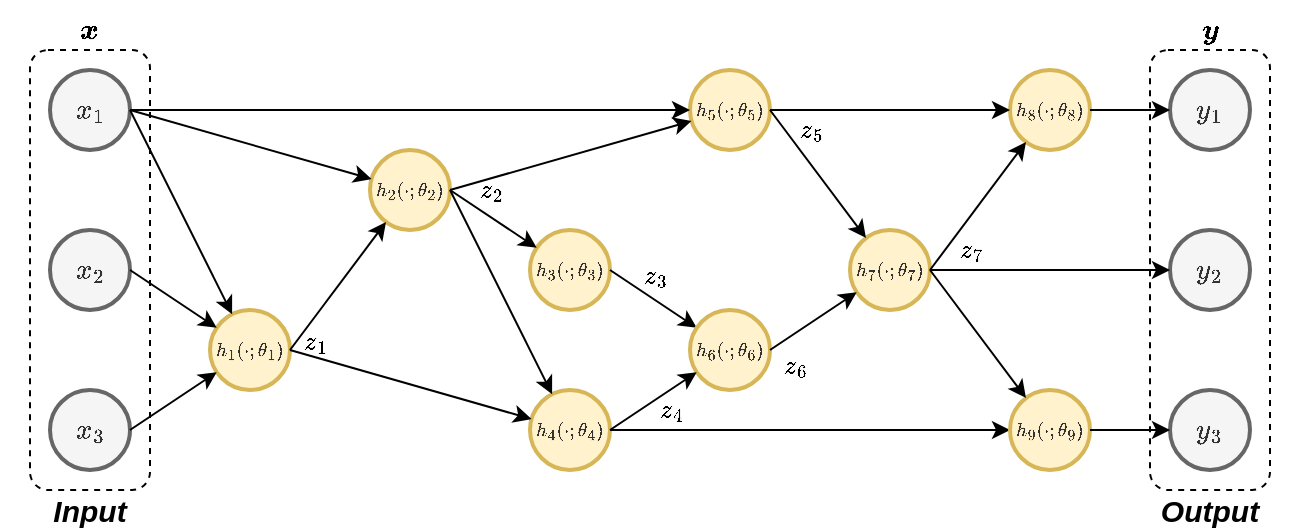<mxfile version="13.10.0" type="device"><diagram id="80QRtnknpbN66RpkuwWE" name="Page-1"><mxGraphModel dx="771" dy="482" grid="1" gridSize="10" guides="0" tooltips="1" connect="1" arrows="0" fold="1" page="1" pageScale="1" pageWidth="850" pageHeight="1100" math="1" shadow="0"><root><mxCell id="0"/><mxCell id="1" parent="0"/><mxCell id="U2XmFZdp4ImVremiaSyN-43" value="" style="rounded=1;whiteSpace=wrap;html=1;fillColor=none;dashed=1;" parent="1" vertex="1"><mxGeometry x="710" y="110" width="60" height="220" as="geometry"/></mxCell><mxCell id="U2XmFZdp4ImVremiaSyN-33" value="" style="rounded=1;whiteSpace=wrap;html=1;fillColor=none;dashed=1;" parent="1" vertex="1"><mxGeometry x="150" y="110" width="60" height="220" as="geometry"/></mxCell><mxCell id="U2XmFZdp4ImVremiaSyN-1" value="&lt;span style=&quot;color: rgb(51 , 51 , 51)&quot;&gt;\(h_5(\cdot;\theta_5)\)&lt;/span&gt;" style="ellipse;whiteSpace=wrap;html=1;aspect=fixed;fillColor=#fff2cc;strokeColor=#d6b656;strokeWidth=2;fontSize=8;" parent="1" vertex="1"><mxGeometry x="480" y="120" width="40" height="40" as="geometry"/></mxCell><mxCell id="U2XmFZdp4ImVremiaSyN-2" value="&lt;span style=&quot;color: rgb(51 , 51 , 51)&quot;&gt;\(h_7(\cdot;\theta_7)\)&lt;/span&gt;" style="ellipse;whiteSpace=wrap;html=1;aspect=fixed;fillColor=#fff2cc;strokeColor=#d6b656;strokeWidth=2;fontSize=8;" parent="1" vertex="1"><mxGeometry x="560" y="200" width="40" height="40" as="geometry"/></mxCell><mxCell id="U2XmFZdp4ImVremiaSyN-3" value="&lt;span style=&quot;color: rgb(51 , 51 , 51)&quot;&gt;\(h_4(\cdot;\theta_4)\)&lt;/span&gt;" style="ellipse;whiteSpace=wrap;html=1;aspect=fixed;fillColor=#fff2cc;strokeColor=#d6b656;strokeWidth=2;fontSize=8;" parent="1" vertex="1"><mxGeometry x="400" y="280" width="40" height="40" as="geometry"/></mxCell><mxCell id="U2XmFZdp4ImVremiaSyN-4" value="&lt;span style=&quot;color: rgb(51 , 51 , 51)&quot;&gt;\(h_2(\cdot;\theta_2)\)&lt;/span&gt;" style="ellipse;whiteSpace=wrap;html=1;aspect=fixed;fillColor=#fff2cc;strokeColor=#d6b656;strokeWidth=2;fontSize=8;" parent="1" vertex="1"><mxGeometry x="320" y="160" width="40" height="40" as="geometry"/></mxCell><mxCell id="U2XmFZdp4ImVremiaSyN-5" value="&lt;span style=&quot;color: rgb(51 , 51 , 51)&quot;&gt;\(h_1(\cdot;\theta_1)\)&lt;/span&gt;" style="ellipse;whiteSpace=wrap;html=1;aspect=fixed;fillColor=#fff2cc;strokeColor=#d6b656;strokeWidth=2;fontSize=8;" parent="1" vertex="1"><mxGeometry x="240" y="240" width="40" height="40" as="geometry"/></mxCell><mxCell id="U2XmFZdp4ImVremiaSyN-7" value="\(x_1\)" style="ellipse;whiteSpace=wrap;html=1;aspect=fixed;fillColor=#f5f5f5;strokeColor=#666666;strokeWidth=2;fontColor=#333333;" parent="1" vertex="1"><mxGeometry x="160" y="120" width="40" height="40" as="geometry"/></mxCell><mxCell id="U2XmFZdp4ImVremiaSyN-8" value="\(x_2\)" style="ellipse;whiteSpace=wrap;html=1;aspect=fixed;fillColor=#f5f5f5;strokeColor=#666666;strokeWidth=2;fontColor=#333333;" parent="1" vertex="1"><mxGeometry x="160" y="200" width="40" height="40" as="geometry"/></mxCell><mxCell id="U2XmFZdp4ImVremiaSyN-9" value="\(x_3\)" style="ellipse;whiteSpace=wrap;html=1;aspect=fixed;fillColor=#f5f5f5;strokeColor=#666666;strokeWidth=2;fontColor=#333333;" parent="1" vertex="1"><mxGeometry x="160" y="280" width="40" height="40" as="geometry"/></mxCell><mxCell id="U2XmFZdp4ImVremiaSyN-10" value="" style="endArrow=classic;html=1;targetPerimeterSpacing=0;exitX=1;exitY=0.5;exitDx=0;exitDy=0;" parent="1" source="U2XmFZdp4ImVremiaSyN-7" target="U2XmFZdp4ImVremiaSyN-4" edge="1"><mxGeometry width="50" height="50" relative="1" as="geometry"><mxPoint x="230" y="130" as="sourcePoint"/><mxPoint x="210" y="340" as="targetPoint"/></mxGeometry></mxCell><mxCell id="U2XmFZdp4ImVremiaSyN-11" value="" style="endArrow=classic;html=1;targetPerimeterSpacing=0;endSize=6;sourcePerimeterSpacing=0;exitX=1;exitY=0.5;exitDx=0;exitDy=0;" parent="1" source="U2XmFZdp4ImVremiaSyN-5" target="U2XmFZdp4ImVremiaSyN-4" edge="1"><mxGeometry width="50" height="50" relative="1" as="geometry"><mxPoint x="220" y="160" as="sourcePoint"/><mxPoint x="270" y="220" as="targetPoint"/></mxGeometry></mxCell><mxCell id="U2XmFZdp4ImVremiaSyN-13" value="" style="endArrow=classic;html=1;targetPerimeterSpacing=0;endSize=6;sourcePerimeterSpacing=0;exitX=1;exitY=0.5;exitDx=0;exitDy=0;" parent="1" source="U2XmFZdp4ImVremiaSyN-9" target="U2XmFZdp4ImVremiaSyN-5" edge="1"><mxGeometry width="50" height="50" relative="1" as="geometry"><mxPoint x="242" y="310" as="sourcePoint"/><mxPoint x="300.794" y="223.047" as="targetPoint"/></mxGeometry></mxCell><mxCell id="U2XmFZdp4ImVremiaSyN-15" value="" style="endArrow=classic;html=1;targetPerimeterSpacing=0;endSize=6;sourcePerimeterSpacing=0;exitX=1;exitY=0.5;exitDx=0;exitDy=0;" parent="1" source="U2XmFZdp4ImVremiaSyN-7" target="U2XmFZdp4ImVremiaSyN-5" edge="1"><mxGeometry width="50" height="50" relative="1" as="geometry"><mxPoint x="230" y="157" as="sourcePoint"/><mxPoint x="320.794" y="243.047" as="targetPoint"/></mxGeometry></mxCell><mxCell id="U2XmFZdp4ImVremiaSyN-16" value="" style="endArrow=classic;html=1;targetPerimeterSpacing=0;endSize=6;sourcePerimeterSpacing=0;exitX=1;exitY=0.5;exitDx=0;exitDy=0;" parent="1" source="U2XmFZdp4ImVremiaSyN-4" target="U2XmFZdp4ImVremiaSyN-1" edge="1"><mxGeometry x="0.379" y="-3" width="50" height="50" relative="1" as="geometry"><mxPoint x="380" y="160" as="sourcePoint"/><mxPoint x="330.794" y="253.047" as="targetPoint"/><mxPoint as="offset"/></mxGeometry></mxCell><mxCell id="U2XmFZdp4ImVremiaSyN-18" value="" style="endArrow=classic;html=1;targetPerimeterSpacing=0;endSize=6;sourcePerimeterSpacing=0;exitX=1;exitY=0.5;exitDx=0;exitDy=0;" parent="1" source="U2XmFZdp4ImVremiaSyN-4" target="U2XmFZdp4ImVremiaSyN-3" edge="1"><mxGeometry x="0.654" width="50" height="50" relative="1" as="geometry"><mxPoint x="270" y="370" as="sourcePoint"/><mxPoint x="350.794" y="273.047" as="targetPoint"/><mxPoint as="offset"/></mxGeometry></mxCell><mxCell id="U2XmFZdp4ImVremiaSyN-21" value="" style="endArrow=classic;html=1;targetPerimeterSpacing=0;endSize=6;sourcePerimeterSpacing=0;exitX=1;exitY=0.5;exitDx=0;exitDy=0;" parent="1" source="U2XmFZdp4ImVremiaSyN-5" target="U2XmFZdp4ImVremiaSyN-3" edge="1"><mxGeometry width="50" height="50" relative="1" as="geometry"><mxPoint x="340" y="291" as="sourcePoint"/><mxPoint x="380.794" y="303.047" as="targetPoint"/></mxGeometry></mxCell><mxCell id="K4gXTJ-Z7o9fL1l_53ck-3" value="\(z_1\)" style="edgeLabel;html=1;align=center;verticalAlign=middle;resizable=0;points=[];labelBackgroundColor=none;" parent="U2XmFZdp4ImVremiaSyN-21" vertex="1" connectable="0"><mxGeometry x="-0.818" y="1" relative="1" as="geometry"><mxPoint y="-6.62" as="offset"/></mxGeometry></mxCell><mxCell id="U2XmFZdp4ImVremiaSyN-24" value="" style="endArrow=classic;html=1;targetPerimeterSpacing=0;endSize=6;sourcePerimeterSpacing=0;labelBackgroundColor=none;exitX=1;exitY=0.5;exitDx=0;exitDy=0;" parent="1" source="U2XmFZdp4ImVremiaSyN-3" target="U2XmFZdp4ImVremiaSyN-38" edge="1"><mxGeometry x="-0.9" y="-70" width="50" height="50" relative="1" as="geometry"><mxPoint x="330" y="430" as="sourcePoint"/><mxPoint x="410.794" y="333.047" as="targetPoint"/><mxPoint as="offset"/></mxGeometry></mxCell><mxCell id="fLBLay8OypNp9Yt4eg6D-22" value="\(z_4\)" style="edgeLabel;html=1;align=center;verticalAlign=middle;resizable=0;points=[];labelBackgroundColor=none;" parent="U2XmFZdp4ImVremiaSyN-24" vertex="1" connectable="0"><mxGeometry x="-0.844" y="-1" relative="1" as="geometry"><mxPoint x="14.42" y="-11" as="offset"/></mxGeometry></mxCell><mxCell id="U2XmFZdp4ImVremiaSyN-29" value="Input" style="text;html=1;strokeColor=none;fillColor=none;align=center;verticalAlign=middle;whiteSpace=wrap;rounded=0;fontSize=15;fontStyle=3;fontColor=#000000;" parent="1" vertex="1"><mxGeometry x="140" y="330" width="80" height="20" as="geometry"/></mxCell><mxCell id="U2XmFZdp4ImVremiaSyN-34" value="\(\boldsymbol{x}\)" style="text;html=1;strokeColor=none;fillColor=none;align=center;verticalAlign=middle;whiteSpace=wrap;rounded=0;dashed=1;" parent="1" vertex="1"><mxGeometry x="160" y="90" width="40" height="20" as="geometry"/></mxCell><mxCell id="U2XmFZdp4ImVremiaSyN-38" value="&lt;span style=&quot;color: rgb(51 , 51 , 51)&quot;&gt;\(h_9(\cdot;\theta_9)\)&lt;/span&gt;" style="ellipse;whiteSpace=wrap;html=1;aspect=fixed;fillColor=#fff2cc;strokeColor=#d6b656;strokeWidth=2;fontSize=8;" parent="1" vertex="1"><mxGeometry x="640" y="280" width="40" height="40" as="geometry"/></mxCell><mxCell id="U2XmFZdp4ImVremiaSyN-39" value="" style="endArrow=classic;html=1;targetPerimeterSpacing=0;endSize=6;sourcePerimeterSpacing=0;exitX=1;exitY=0.5;exitDx=0;exitDy=0;" parent="1" source="U2XmFZdp4ImVremiaSyN-1" target="U2XmFZdp4ImVremiaSyN-2" edge="1"><mxGeometry x="-1" y="87" width="50" height="50" relative="1" as="geometry"><mxPoint x="448.995" y="156.26" as="sourcePoint"/><mxPoint x="531.026" y="183.675" as="targetPoint"/><mxPoint x="-16" y="-13" as="offset"/></mxGeometry></mxCell><mxCell id="U2XmFZdp4ImVremiaSyN-40" value="Output" style="text;html=1;strokeColor=none;fillColor=none;align=center;verticalAlign=middle;whiteSpace=wrap;rounded=0;fontSize=15;fontStyle=3;fontColor=#000000;" parent="1" vertex="1"><mxGeometry x="700" y="330" width="80" height="20" as="geometry"/></mxCell><mxCell id="U2XmFZdp4ImVremiaSyN-41" value="\(y_2\)" style="ellipse;whiteSpace=wrap;html=1;aspect=fixed;fillColor=#f5f5f5;strokeColor=#666666;strokeWidth=2;fontColor=#333333;" parent="1" vertex="1"><mxGeometry x="720" y="200" width="40" height="40" as="geometry"/></mxCell><mxCell id="U2XmFZdp4ImVremiaSyN-42" value="\(y_3\)" style="ellipse;whiteSpace=wrap;html=1;aspect=fixed;fillColor=#f5f5f5;strokeColor=#666666;strokeWidth=2;fontColor=#333333;" parent="1" vertex="1"><mxGeometry x="720" y="280" width="40" height="40" as="geometry"/></mxCell><mxCell id="U2XmFZdp4ImVremiaSyN-44" value="\(\boldsymbol{y}\)" style="text;html=1;strokeColor=none;fillColor=none;align=center;verticalAlign=middle;whiteSpace=wrap;rounded=0;dashed=1;" parent="1" vertex="1"><mxGeometry x="720" y="90" width="40" height="20" as="geometry"/></mxCell><mxCell id="U2XmFZdp4ImVremiaSyN-45" value="" style="endArrow=classic;html=1;targetPerimeterSpacing=0;endSize=6;sourcePerimeterSpacing=0;labelBackgroundColor=none;exitX=1;exitY=0.5;exitDx=0;exitDy=0;" parent="1" source="U2XmFZdp4ImVremiaSyN-38" target="U2XmFZdp4ImVremiaSyN-42" edge="1"><mxGeometry y="130" width="50" height="50" relative="1" as="geometry"><mxPoint x="700" y="280" as="sourcePoint"/><mxPoint x="580" y="270" as="targetPoint"/><mxPoint as="offset"/></mxGeometry></mxCell><mxCell id="fLBLay8OypNp9Yt4eg6D-1" value="" style="endArrow=classic;html=1;targetPerimeterSpacing=0;exitX=1;exitY=0.5;exitDx=0;exitDy=0;" parent="1" source="U2XmFZdp4ImVremiaSyN-7" target="U2XmFZdp4ImVremiaSyN-1" edge="1"><mxGeometry width="50" height="50" relative="1" as="geometry"><mxPoint x="240" y="120" as="sourcePoint"/><mxPoint x="291.026" y="183.675" as="targetPoint"/></mxGeometry></mxCell><mxCell id="fLBLay8OypNp9Yt4eg6D-2" value="&lt;span style=&quot;color: rgb(51 , 51 , 51)&quot;&gt;\(h_3(\cdot;\theta_3)\)&lt;/span&gt;" style="ellipse;whiteSpace=wrap;html=1;aspect=fixed;fillColor=#fff2cc;strokeColor=#d6b656;strokeWidth=2;fontSize=8;" parent="1" vertex="1"><mxGeometry x="400" y="200" width="40" height="40" as="geometry"/></mxCell><mxCell id="fLBLay8OypNp9Yt4eg6D-3" value="" style="endArrow=classic;html=1;targetPerimeterSpacing=0;endSize=6;sourcePerimeterSpacing=0;exitX=1;exitY=0.5;exitDx=0;exitDy=0;" parent="1" source="fLBLay8OypNp9Yt4eg6D-2" target="fLBLay8OypNp9Yt4eg6D-11" edge="1"><mxGeometry x="-1" y="87" width="50" height="50" relative="1" as="geometry"><mxPoint x="410" y="150.0" as="sourcePoint"/><mxPoint x="450" y="150.0" as="targetPoint"/><mxPoint x="-16" y="-13" as="offset"/></mxGeometry></mxCell><mxCell id="fLBLay8OypNp9Yt4eg6D-26" value="\(z_3\)" style="edgeLabel;html=1;align=center;verticalAlign=middle;resizable=0;points=[];fontSize=11;labelBackgroundColor=none;" parent="fLBLay8OypNp9Yt4eg6D-3" vertex="1" connectable="0"><mxGeometry x="-0.437" y="-1" relative="1" as="geometry"><mxPoint x="10.21" y="-6.01" as="offset"/></mxGeometry></mxCell><mxCell id="fLBLay8OypNp9Yt4eg6D-4" value="" style="endArrow=classic;html=1;targetPerimeterSpacing=0;endSize=6;sourcePerimeterSpacing=0;exitX=1;exitY=0.5;exitDx=0;exitDy=0;" parent="1" source="U2XmFZdp4ImVremiaSyN-4" target="fLBLay8OypNp9Yt4eg6D-2" edge="1"><mxGeometry x="-1" y="87" width="50" height="50" relative="1" as="geometry"><mxPoint x="402" y="180" as="sourcePoint"/><mxPoint x="460" y="160.0" as="targetPoint"/><mxPoint x="-16" y="-13" as="offset"/></mxGeometry></mxCell><mxCell id="K4gXTJ-Z7o9fL1l_53ck-2" value="\(z_2\)" style="edgeLabel;html=1;align=center;verticalAlign=middle;resizable=0;points=[];labelBackgroundColor=none;" parent="fLBLay8OypNp9Yt4eg6D-4" vertex="1" connectable="0"><mxGeometry x="-0.734" relative="1" as="geometry"><mxPoint x="14.29" y="-3.8" as="offset"/></mxGeometry></mxCell><mxCell id="fLBLay8OypNp9Yt4eg6D-5" value="\(y_1\)" style="ellipse;whiteSpace=wrap;html=1;aspect=fixed;fillColor=#f5f5f5;strokeColor=#666666;strokeWidth=2;fontColor=#333333;" parent="1" vertex="1"><mxGeometry x="720" y="120" width="40" height="40" as="geometry"/></mxCell><mxCell id="fLBLay8OypNp9Yt4eg6D-6" value="&lt;span style=&quot;color: rgb(51 , 51 , 51)&quot;&gt;\(h_8(\cdot;\theta_8)\)&lt;/span&gt;" style="ellipse;whiteSpace=wrap;html=1;aspect=fixed;fillColor=#fff2cc;strokeColor=#d6b656;strokeWidth=2;fontSize=8;" parent="1" vertex="1"><mxGeometry x="640" y="120" width="40" height="40" as="geometry"/></mxCell><mxCell id="fLBLay8OypNp9Yt4eg6D-8" value="" style="endArrow=classic;html=1;targetPerimeterSpacing=0;endSize=6;sourcePerimeterSpacing=0;labelBackgroundColor=none;exitX=1;exitY=0.5;exitDx=0;exitDy=0;" parent="1" source="fLBLay8OypNp9Yt4eg6D-6" target="fLBLay8OypNp9Yt4eg6D-5" edge="1"><mxGeometry y="130" width="50" height="50" relative="1" as="geometry"><mxPoint x="690" y="140" as="sourcePoint"/><mxPoint x="730" y="230" as="targetPoint"/><mxPoint as="offset"/></mxGeometry></mxCell><mxCell id="fLBLay8OypNp9Yt4eg6D-10" value="" style="endArrow=classic;html=1;targetPerimeterSpacing=0;endSize=6;sourcePerimeterSpacing=0;labelBackgroundColor=none;exitX=1;exitY=0.5;exitDx=0;exitDy=0;" parent="1" source="U2XmFZdp4ImVremiaSyN-2" target="fLBLay8OypNp9Yt4eg6D-6" edge="1"><mxGeometry y="130" width="50" height="50" relative="1" as="geometry"><mxPoint x="638.944" y="212.111" as="sourcePoint"/><mxPoint x="661.056" y="167.889" as="targetPoint"/><mxPoint as="offset"/></mxGeometry></mxCell><mxCell id="fLBLay8OypNp9Yt4eg6D-11" value="&lt;span style=&quot;color: rgb(51 , 51 , 51) ; font-size: 8px&quot;&gt;\(h_6(\cdot;\theta_6)\)&lt;/span&gt;" style="ellipse;whiteSpace=wrap;html=1;aspect=fixed;fillColor=#fff2cc;strokeColor=#d6b656;strokeWidth=2;fontSize=8;" parent="1" vertex="1"><mxGeometry x="480" y="240" width="40" height="40" as="geometry"/></mxCell><mxCell id="fLBLay8OypNp9Yt4eg6D-12" value="" style="endArrow=classic;html=1;targetPerimeterSpacing=0;endSize=6;sourcePerimeterSpacing=0;labelBackgroundColor=none;exitX=1;exitY=0.5;exitDx=0;exitDy=0;" parent="1" source="U2XmFZdp4ImVremiaSyN-2" target="U2XmFZdp4ImVremiaSyN-38" edge="1"><mxGeometry y="130" width="50" height="50" relative="1" as="geometry"><mxPoint x="638.944" y="212.111" as="sourcePoint"/><mxPoint x="661.056" y="167.889" as="targetPoint"/><mxPoint as="offset"/></mxGeometry></mxCell><mxCell id="fLBLay8OypNp9Yt4eg6D-13" value="" style="endArrow=classic;html=1;targetPerimeterSpacing=0;endSize=6;sourcePerimeterSpacing=0;labelBackgroundColor=none;exitX=1;exitY=0.5;exitDx=0;exitDy=0;" parent="1" source="U2XmFZdp4ImVremiaSyN-2" target="U2XmFZdp4ImVremiaSyN-41" edge="1"><mxGeometry y="130" width="50" height="50" relative="1" as="geometry"><mxPoint x="648.944" y="222.111" as="sourcePoint"/><mxPoint x="605.858" y="205.858" as="targetPoint"/><mxPoint as="offset"/></mxGeometry></mxCell><mxCell id="K4gXTJ-Z7o9fL1l_53ck-1" value="\(z_7\)" style="edgeLabel;html=1;align=center;verticalAlign=middle;resizable=0;points=[];labelBackgroundColor=none;" parent="fLBLay8OypNp9Yt4eg6D-13" vertex="1" connectable="0"><mxGeometry x="-0.707" y="-1" relative="1" as="geometry"><mxPoint x="2.33" y="-11" as="offset"/></mxGeometry></mxCell><mxCell id="fLBLay8OypNp9Yt4eg6D-15" value="" style="endArrow=classic;html=1;targetPerimeterSpacing=0;endSize=6;sourcePerimeterSpacing=0;exitX=1;exitY=0.5;exitDx=0;exitDy=0;" parent="1" source="U2XmFZdp4ImVremiaSyN-1" target="fLBLay8OypNp9Yt4eg6D-6" edge="1"><mxGeometry x="-1" y="87" width="50" height="50" relative="1" as="geometry"><mxPoint x="550" y="130" as="sourcePoint"/><mxPoint x="553.359" y="178.906" as="targetPoint"/><mxPoint x="-16" y="-13" as="offset"/></mxGeometry></mxCell><mxCell id="fLBLay8OypNp9Yt4eg6D-20" value="\(z_5\)" style="edgeLabel;html=1;align=center;verticalAlign=middle;resizable=0;points=[];labelBackgroundColor=none;" parent="fLBLay8OypNp9Yt4eg6D-15" vertex="1" connectable="0"><mxGeometry x="-0.747" relative="1" as="geometry"><mxPoint x="4.88" y="10" as="offset"/></mxGeometry></mxCell><mxCell id="fLBLay8OypNp9Yt4eg6D-16" value="" style="endArrow=classic;html=1;targetPerimeterSpacing=0;endSize=6;sourcePerimeterSpacing=0;exitX=1;exitY=0.5;exitDx=0;exitDy=0;" parent="1" source="U2XmFZdp4ImVremiaSyN-3" target="fLBLay8OypNp9Yt4eg6D-11" edge="1"><mxGeometry x="-1" y="87" width="50" height="50" relative="1" as="geometry"><mxPoint x="447.968" y="238.784" as="sourcePoint"/><mxPoint x="492.143" y="260.994" as="targetPoint"/><mxPoint x="-16" y="-13" as="offset"/></mxGeometry></mxCell><mxCell id="fLBLay8OypNp9Yt4eg6D-17" value="" style="endArrow=classic;html=1;targetPerimeterSpacing=0;endSize=6;sourcePerimeterSpacing=0;exitX=1;exitY=0.5;exitDx=0;exitDy=0;" parent="1" source="fLBLay8OypNp9Yt4eg6D-11" target="U2XmFZdp4ImVremiaSyN-2" edge="1"><mxGeometry x="-1" y="87" width="50" height="50" relative="1" as="geometry"><mxPoint x="560" y="280" as="sourcePoint"/><mxPoint x="492.143" y="260.994" as="targetPoint"/><mxPoint x="-16" y="-13" as="offset"/></mxGeometry></mxCell><mxCell id="fLBLay8OypNp9Yt4eg6D-21" value="\(z_6\)" style="edgeLabel;html=1;align=center;verticalAlign=middle;resizable=0;points=[];labelBackgroundColor=none;" parent="fLBLay8OypNp9Yt4eg6D-17" vertex="1" connectable="0"><mxGeometry x="-0.636" relative="1" as="geometry"><mxPoint x="4.15" y="12.89" as="offset"/></mxGeometry></mxCell><mxCell id="fLBLay8OypNp9Yt4eg6D-18" value="" style="endArrow=classic;html=1;targetPerimeterSpacing=0;endSize=6;sourcePerimeterSpacing=0;exitX=1;exitY=0.5;exitDx=0;exitDy=0;" parent="1" source="U2XmFZdp4ImVremiaSyN-8" target="U2XmFZdp4ImVremiaSyN-5" edge="1"><mxGeometry width="50" height="50" relative="1" as="geometry"><mxPoint x="220" y="220" as="sourcePoint"/><mxPoint x="252.111" y="278.944" as="targetPoint"/></mxGeometry></mxCell></root></mxGraphModel></diagram></mxfile>